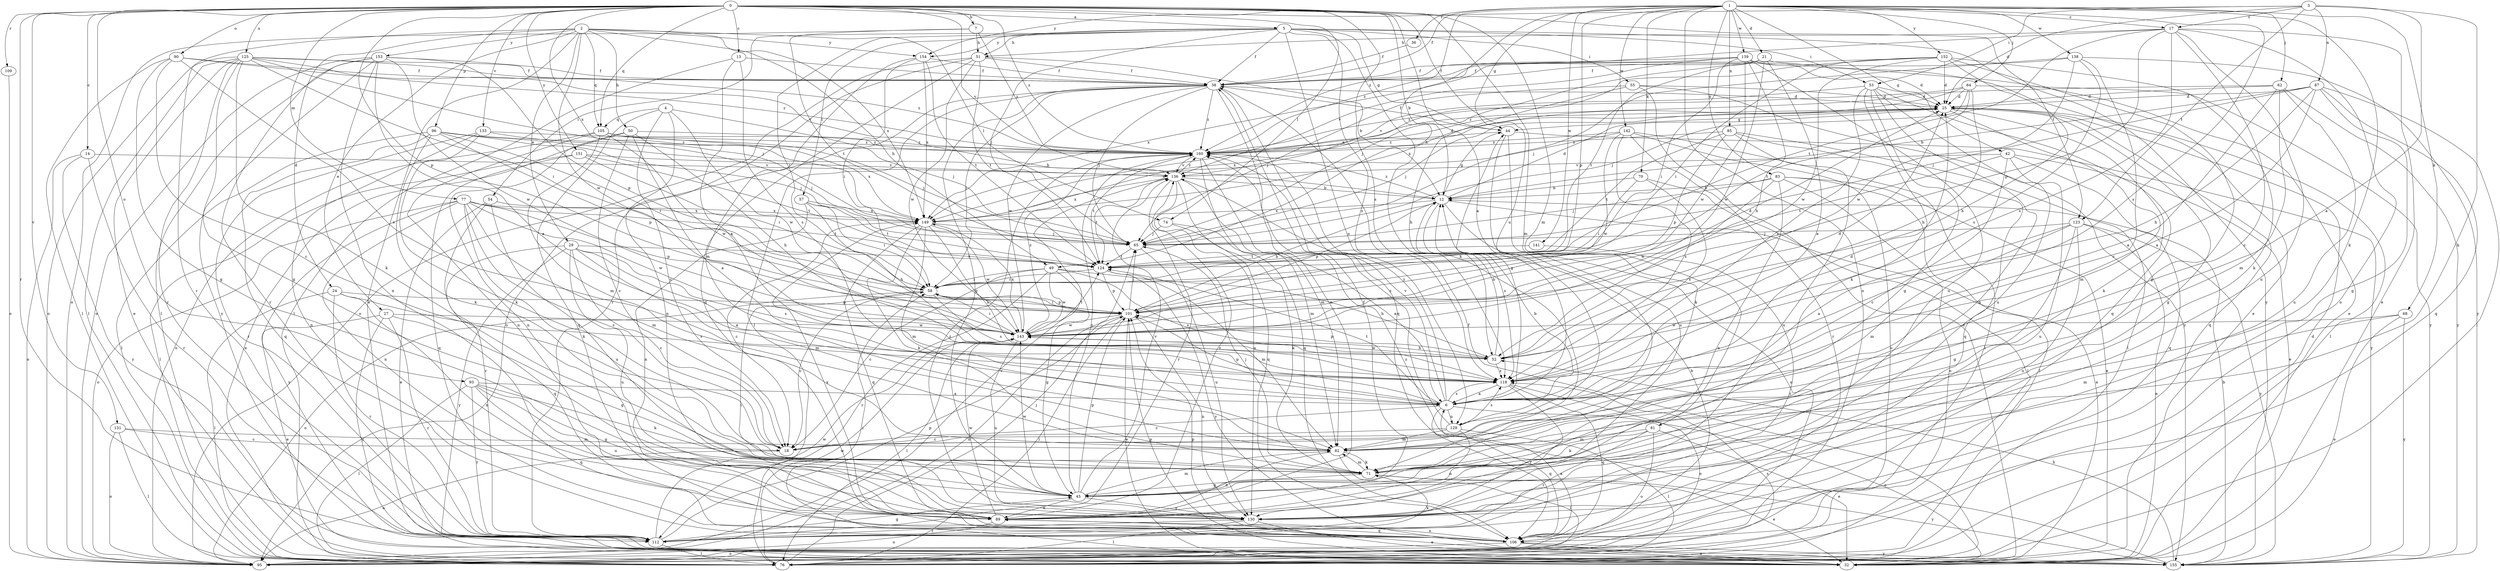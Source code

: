 strict digraph  {
0;
1;
2;
3;
4;
5;
6;
7;
12;
13;
14;
17;
18;
21;
24;
25;
27;
29;
32;
36;
38;
42;
44;
45;
49;
50;
51;
52;
53;
54;
55;
57;
58;
62;
64;
65;
68;
70;
71;
74;
76;
77;
81;
82;
83;
85;
87;
89;
90;
93;
95;
96;
101;
105;
106;
109;
112;
118;
123;
124;
125;
129;
130;
131;
133;
136;
138;
139;
141;
142;
143;
149;
151;
152;
153;
154;
155;
160;
0 -> 5  [label=a];
0 -> 6  [label=a];
0 -> 7  [label=b];
0 -> 12  [label=b];
0 -> 13  [label=c];
0 -> 14  [label=c];
0 -> 74  [label=l];
0 -> 77  [label=m];
0 -> 81  [label=m];
0 -> 82  [label=m];
0 -> 90  [label=o];
0 -> 93  [label=o];
0 -> 96  [label=p];
0 -> 101  [label=p];
0 -> 105  [label=q];
0 -> 109  [label=r];
0 -> 112  [label=r];
0 -> 118  [label=s];
0 -> 123  [label=t];
0 -> 125  [label=u];
0 -> 129  [label=u];
0 -> 131  [label=v];
0 -> 133  [label=v];
0 -> 136  [label=v];
0 -> 149  [label=x];
0 -> 151  [label=y];
0 -> 160  [label=z];
1 -> 17  [label=c];
1 -> 21  [label=d];
1 -> 36  [label=f];
1 -> 38  [label=f];
1 -> 42  [label=g];
1 -> 44  [label=g];
1 -> 49  [label=h];
1 -> 62  [label=j];
1 -> 64  [label=j];
1 -> 68  [label=k];
1 -> 70  [label=k];
1 -> 71  [label=k];
1 -> 83  [label=n];
1 -> 85  [label=n];
1 -> 95  [label=o];
1 -> 101  [label=p];
1 -> 118  [label=s];
1 -> 138  [label=w];
1 -> 139  [label=w];
1 -> 141  [label=w];
1 -> 142  [label=w];
1 -> 152  [label=y];
1 -> 160  [label=z];
2 -> 24  [label=d];
2 -> 27  [label=e];
2 -> 29  [label=e];
2 -> 32  [label=e];
2 -> 49  [label=h];
2 -> 50  [label=h];
2 -> 74  [label=l];
2 -> 105  [label=q];
2 -> 112  [label=r];
2 -> 143  [label=w];
2 -> 149  [label=x];
2 -> 153  [label=y];
2 -> 154  [label=y];
3 -> 6  [label=a];
3 -> 17  [label=c];
3 -> 25  [label=d];
3 -> 53  [label=i];
3 -> 71  [label=k];
3 -> 87  [label=n];
3 -> 123  [label=t];
3 -> 154  [label=y];
4 -> 18  [label=c];
4 -> 65  [label=j];
4 -> 89  [label=n];
4 -> 105  [label=q];
4 -> 106  [label=q];
4 -> 143  [label=w];
5 -> 38  [label=f];
5 -> 44  [label=g];
5 -> 51  [label=h];
5 -> 53  [label=i];
5 -> 54  [label=i];
5 -> 55  [label=i];
5 -> 57  [label=i];
5 -> 58  [label=i];
5 -> 65  [label=j];
5 -> 71  [label=k];
5 -> 118  [label=s];
5 -> 129  [label=u];
5 -> 154  [label=y];
5 -> 155  [label=y];
6 -> 18  [label=c];
6 -> 25  [label=d];
6 -> 32  [label=e];
6 -> 44  [label=g];
6 -> 101  [label=p];
6 -> 106  [label=q];
6 -> 118  [label=s];
6 -> 124  [label=t];
6 -> 129  [label=u];
6 -> 136  [label=v];
6 -> 160  [label=z];
7 -> 51  [label=h];
7 -> 95  [label=o];
7 -> 124  [label=t];
7 -> 160  [label=z];
12 -> 25  [label=d];
12 -> 32  [label=e];
12 -> 44  [label=g];
12 -> 95  [label=o];
12 -> 101  [label=p];
12 -> 118  [label=s];
12 -> 149  [label=x];
12 -> 160  [label=z];
13 -> 6  [label=a];
13 -> 38  [label=f];
13 -> 76  [label=l];
13 -> 118  [label=s];
14 -> 95  [label=o];
14 -> 112  [label=r];
14 -> 136  [label=v];
14 -> 155  [label=y];
17 -> 18  [label=c];
17 -> 32  [label=e];
17 -> 51  [label=h];
17 -> 95  [label=o];
17 -> 101  [label=p];
17 -> 118  [label=s];
17 -> 124  [label=t];
17 -> 130  [label=u];
17 -> 160  [label=z];
18 -> 95  [label=o];
21 -> 6  [label=a];
21 -> 32  [label=e];
21 -> 38  [label=f];
21 -> 65  [label=j];
21 -> 124  [label=t];
21 -> 143  [label=w];
24 -> 76  [label=l];
24 -> 89  [label=n];
24 -> 101  [label=p];
24 -> 112  [label=r];
24 -> 118  [label=s];
25 -> 44  [label=g];
25 -> 45  [label=g];
25 -> 65  [label=j];
25 -> 71  [label=k];
25 -> 76  [label=l];
25 -> 82  [label=m];
25 -> 106  [label=q];
25 -> 149  [label=x];
27 -> 32  [label=e];
27 -> 45  [label=g];
27 -> 112  [label=r];
27 -> 143  [label=w];
27 -> 155  [label=y];
29 -> 6  [label=a];
29 -> 18  [label=c];
29 -> 82  [label=m];
29 -> 106  [label=q];
29 -> 118  [label=s];
29 -> 124  [label=t];
29 -> 130  [label=u];
29 -> 155  [label=y];
32 -> 38  [label=f];
32 -> 58  [label=i];
32 -> 101  [label=p];
36 -> 38  [label=f];
38 -> 25  [label=d];
38 -> 45  [label=g];
38 -> 58  [label=i];
38 -> 65  [label=j];
38 -> 76  [label=l];
38 -> 89  [label=n];
38 -> 95  [label=o];
38 -> 106  [label=q];
38 -> 143  [label=w];
38 -> 160  [label=z];
42 -> 18  [label=c];
42 -> 32  [label=e];
42 -> 106  [label=q];
42 -> 124  [label=t];
42 -> 130  [label=u];
42 -> 136  [label=v];
44 -> 38  [label=f];
44 -> 71  [label=k];
44 -> 130  [label=u];
44 -> 155  [label=y];
44 -> 160  [label=z];
45 -> 82  [label=m];
45 -> 89  [label=n];
45 -> 101  [label=p];
45 -> 130  [label=u];
45 -> 136  [label=v];
45 -> 143  [label=w];
45 -> 160  [label=z];
49 -> 18  [label=c];
49 -> 45  [label=g];
49 -> 52  [label=h];
49 -> 58  [label=i];
49 -> 112  [label=r];
49 -> 118  [label=s];
49 -> 143  [label=w];
50 -> 6  [label=a];
50 -> 18  [label=c];
50 -> 32  [label=e];
50 -> 52  [label=h];
50 -> 89  [label=n];
50 -> 160  [label=z];
51 -> 12  [label=b];
51 -> 38  [label=f];
51 -> 95  [label=o];
51 -> 106  [label=q];
51 -> 112  [label=r];
51 -> 124  [label=t];
51 -> 143  [label=w];
52 -> 12  [label=b];
52 -> 25  [label=d];
52 -> 101  [label=p];
52 -> 118  [label=s];
52 -> 143  [label=w];
53 -> 25  [label=d];
53 -> 45  [label=g];
53 -> 71  [label=k];
53 -> 89  [label=n];
53 -> 106  [label=q];
53 -> 118  [label=s];
53 -> 130  [label=u];
53 -> 136  [label=v];
54 -> 32  [label=e];
54 -> 112  [label=r];
54 -> 130  [label=u];
54 -> 149  [label=x];
55 -> 25  [label=d];
55 -> 32  [label=e];
55 -> 52  [label=h];
55 -> 65  [label=j];
55 -> 155  [label=y];
57 -> 52  [label=h];
57 -> 58  [label=i];
57 -> 89  [label=n];
57 -> 124  [label=t];
57 -> 149  [label=x];
58 -> 18  [label=c];
58 -> 95  [label=o];
58 -> 101  [label=p];
58 -> 118  [label=s];
62 -> 6  [label=a];
62 -> 25  [label=d];
62 -> 82  [label=m];
62 -> 130  [label=u];
62 -> 155  [label=y];
62 -> 160  [label=z];
64 -> 25  [label=d];
64 -> 52  [label=h];
64 -> 65  [label=j];
64 -> 124  [label=t];
64 -> 149  [label=x];
64 -> 155  [label=y];
64 -> 160  [label=z];
65 -> 124  [label=t];
65 -> 130  [label=u];
68 -> 32  [label=e];
68 -> 82  [label=m];
68 -> 143  [label=w];
68 -> 155  [label=y];
70 -> 12  [label=b];
70 -> 58  [label=i];
70 -> 76  [label=l];
70 -> 118  [label=s];
71 -> 32  [label=e];
71 -> 45  [label=g];
71 -> 65  [label=j];
71 -> 82  [label=m];
71 -> 155  [label=y];
74 -> 6  [label=a];
74 -> 65  [label=j];
74 -> 71  [label=k];
76 -> 25  [label=d];
76 -> 65  [label=j];
76 -> 118  [label=s];
76 -> 143  [label=w];
77 -> 18  [label=c];
77 -> 71  [label=k];
77 -> 82  [label=m];
77 -> 89  [label=n];
77 -> 95  [label=o];
77 -> 101  [label=p];
77 -> 124  [label=t];
77 -> 143  [label=w];
77 -> 149  [label=x];
77 -> 155  [label=y];
81 -> 32  [label=e];
81 -> 71  [label=k];
81 -> 82  [label=m];
81 -> 95  [label=o];
81 -> 112  [label=r];
82 -> 71  [label=k];
82 -> 76  [label=l];
82 -> 89  [label=n];
83 -> 12  [label=b];
83 -> 32  [label=e];
83 -> 65  [label=j];
83 -> 76  [label=l];
83 -> 89  [label=n];
83 -> 95  [label=o];
83 -> 143  [label=w];
85 -> 76  [label=l];
85 -> 101  [label=p];
85 -> 106  [label=q];
85 -> 124  [label=t];
85 -> 130  [label=u];
85 -> 160  [label=z];
87 -> 6  [label=a];
87 -> 12  [label=b];
87 -> 25  [label=d];
87 -> 45  [label=g];
87 -> 52  [label=h];
87 -> 65  [label=j];
87 -> 76  [label=l];
87 -> 106  [label=q];
89 -> 38  [label=f];
89 -> 95  [label=o];
89 -> 106  [label=q];
89 -> 136  [label=v];
89 -> 143  [label=w];
90 -> 18  [label=c];
90 -> 38  [label=f];
90 -> 45  [label=g];
90 -> 76  [label=l];
90 -> 118  [label=s];
90 -> 160  [label=z];
93 -> 6  [label=a];
93 -> 45  [label=g];
93 -> 71  [label=k];
93 -> 76  [label=l];
93 -> 106  [label=q];
93 -> 112  [label=r];
93 -> 130  [label=u];
95 -> 136  [label=v];
96 -> 12  [label=b];
96 -> 58  [label=i];
96 -> 65  [label=j];
96 -> 71  [label=k];
96 -> 76  [label=l];
96 -> 101  [label=p];
96 -> 106  [label=q];
96 -> 160  [label=z];
101 -> 12  [label=b];
101 -> 25  [label=d];
101 -> 32  [label=e];
101 -> 58  [label=i];
101 -> 65  [label=j];
101 -> 76  [label=l];
101 -> 95  [label=o];
101 -> 130  [label=u];
101 -> 143  [label=w];
105 -> 65  [label=j];
105 -> 82  [label=m];
105 -> 89  [label=n];
105 -> 95  [label=o];
105 -> 143  [label=w];
105 -> 149  [label=x];
105 -> 160  [label=z];
106 -> 6  [label=a];
106 -> 12  [label=b];
106 -> 32  [label=e];
106 -> 89  [label=n];
106 -> 95  [label=o];
106 -> 149  [label=x];
106 -> 155  [label=y];
109 -> 95  [label=o];
112 -> 45  [label=g];
112 -> 71  [label=k];
112 -> 76  [label=l];
112 -> 101  [label=p];
112 -> 143  [label=w];
118 -> 6  [label=a];
118 -> 95  [label=o];
118 -> 106  [label=q];
118 -> 112  [label=r];
123 -> 6  [label=a];
123 -> 32  [label=e];
123 -> 45  [label=g];
123 -> 65  [label=j];
123 -> 82  [label=m];
123 -> 130  [label=u];
123 -> 155  [label=y];
124 -> 58  [label=i];
124 -> 82  [label=m];
124 -> 101  [label=p];
124 -> 155  [label=y];
125 -> 32  [label=e];
125 -> 38  [label=f];
125 -> 45  [label=g];
125 -> 58  [label=i];
125 -> 65  [label=j];
125 -> 71  [label=k];
125 -> 76  [label=l];
125 -> 95  [label=o];
125 -> 112  [label=r];
125 -> 136  [label=v];
125 -> 160  [label=z];
129 -> 12  [label=b];
129 -> 18  [label=c];
129 -> 76  [label=l];
129 -> 82  [label=m];
129 -> 89  [label=n];
129 -> 118  [label=s];
129 -> 160  [label=z];
130 -> 32  [label=e];
130 -> 58  [label=i];
130 -> 76  [label=l];
130 -> 112  [label=r];
130 -> 160  [label=z];
131 -> 18  [label=c];
131 -> 76  [label=l];
131 -> 82  [label=m];
131 -> 95  [label=o];
133 -> 65  [label=j];
133 -> 71  [label=k];
133 -> 89  [label=n];
133 -> 112  [label=r];
133 -> 160  [label=z];
136 -> 12  [label=b];
136 -> 82  [label=m];
136 -> 106  [label=q];
136 -> 112  [label=r];
136 -> 124  [label=t];
136 -> 130  [label=u];
136 -> 149  [label=x];
136 -> 160  [label=z];
138 -> 18  [label=c];
138 -> 38  [label=f];
138 -> 65  [label=j];
138 -> 118  [label=s];
138 -> 143  [label=w];
138 -> 155  [label=y];
139 -> 25  [label=d];
139 -> 32  [label=e];
139 -> 38  [label=f];
139 -> 52  [label=h];
139 -> 58  [label=i];
139 -> 130  [label=u];
139 -> 136  [label=v];
139 -> 143  [label=w];
139 -> 149  [label=x];
141 -> 112  [label=r];
141 -> 124  [label=t];
142 -> 76  [label=l];
142 -> 95  [label=o];
142 -> 112  [label=r];
142 -> 118  [label=s];
142 -> 143  [label=w];
142 -> 149  [label=x];
142 -> 160  [label=z];
143 -> 52  [label=h];
143 -> 58  [label=i];
143 -> 76  [label=l];
143 -> 124  [label=t];
143 -> 130  [label=u];
143 -> 149  [label=x];
143 -> 160  [label=z];
149 -> 18  [label=c];
149 -> 65  [label=j];
149 -> 71  [label=k];
149 -> 82  [label=m];
149 -> 106  [label=q];
149 -> 118  [label=s];
149 -> 143  [label=w];
151 -> 58  [label=i];
151 -> 76  [label=l];
151 -> 106  [label=q];
151 -> 124  [label=t];
151 -> 136  [label=v];
152 -> 25  [label=d];
152 -> 38  [label=f];
152 -> 45  [label=g];
152 -> 52  [label=h];
152 -> 58  [label=i];
152 -> 71  [label=k];
152 -> 143  [label=w];
152 -> 149  [label=x];
153 -> 6  [label=a];
153 -> 38  [label=f];
153 -> 76  [label=l];
153 -> 89  [label=n];
153 -> 95  [label=o];
153 -> 101  [label=p];
153 -> 112  [label=r];
153 -> 143  [label=w];
153 -> 155  [label=y];
154 -> 38  [label=f];
154 -> 58  [label=i];
154 -> 82  [label=m];
154 -> 124  [label=t];
154 -> 149  [label=x];
155 -> 12  [label=b];
155 -> 52  [label=h];
155 -> 101  [label=p];
155 -> 160  [label=z];
160 -> 25  [label=d];
160 -> 82  [label=m];
160 -> 106  [label=q];
160 -> 124  [label=t];
160 -> 136  [label=v];
}
